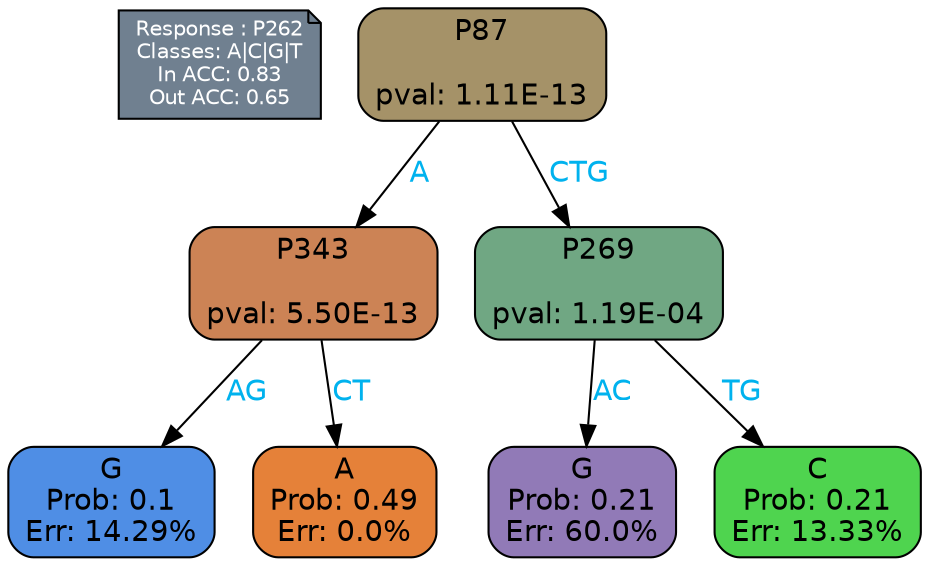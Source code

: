 digraph Tree {
node [shape=box, style="filled, rounded", color="black", fontname=helvetica] ;
graph [ranksep=equally, splines=polylines, bgcolor=transparent, dpi=600] ;
edge [fontname=helvetica] ;
LEGEND [label="Response : P262
Classes: A|C|G|T
In ACC: 0.83
Out ACC: 0.65
",shape=note,align=left,style=filled,fillcolor="slategray",fontcolor="white",fontsize=10];1 [label="P87

pval: 1.11E-13", fillcolor="#a59268"] ;
2 [label="P343

pval: 5.50E-13", fillcolor="#cc8355"] ;
3 [label="G
Prob: 0.1
Err: 14.29%", fillcolor="#4f8ee5"] ;
4 [label="A
Prob: 0.49
Err: 0.0%", fillcolor="#e58139"] ;
5 [label="P269

pval: 1.19E-04", fillcolor="#70a783"] ;
6 [label="G
Prob: 0.21
Err: 60.0%", fillcolor="#917ab7"] ;
7 [label="C
Prob: 0.21
Err: 13.33%", fillcolor="#4fd44f"] ;
1 -> 2 [label="A",fontcolor=deepskyblue2] ;
1 -> 5 [label="CTG",fontcolor=deepskyblue2] ;
2 -> 3 [label="AG",fontcolor=deepskyblue2] ;
2 -> 4 [label="CT",fontcolor=deepskyblue2] ;
5 -> 6 [label="AC",fontcolor=deepskyblue2] ;
5 -> 7 [label="TG",fontcolor=deepskyblue2] ;
{rank = same; 3;4;6;7;}{rank = same; LEGEND;1;}}